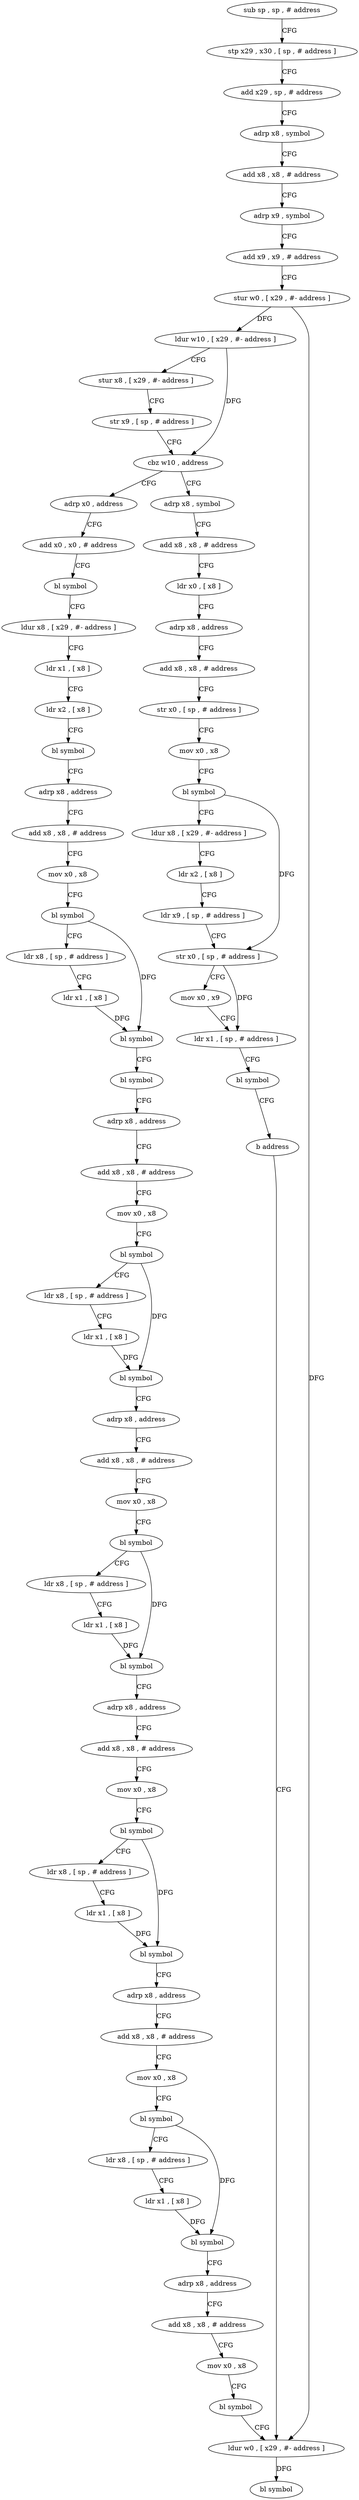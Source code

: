digraph "func" {
"4201388" [label = "sub sp , sp , # address" ]
"4201392" [label = "stp x29 , x30 , [ sp , # address ]" ]
"4201396" [label = "add x29 , sp , # address" ]
"4201400" [label = "adrp x8 , symbol" ]
"4201404" [label = "add x8 , x8 , # address" ]
"4201408" [label = "adrp x9 , symbol" ]
"4201412" [label = "add x9 , x9 , # address" ]
"4201416" [label = "stur w0 , [ x29 , #- address ]" ]
"4201420" [label = "ldur w10 , [ x29 , #- address ]" ]
"4201424" [label = "stur x8 , [ x29 , #- address ]" ]
"4201428" [label = "str x9 , [ sp , # address ]" ]
"4201432" [label = "cbz w10 , address" ]
"4201500" [label = "adrp x0 , address" ]
"4201436" [label = "adrp x8 , symbol" ]
"4201504" [label = "add x0 , x0 , # address" ]
"4201508" [label = "bl symbol" ]
"4201512" [label = "ldur x8 , [ x29 , #- address ]" ]
"4201516" [label = "ldr x1 , [ x8 ]" ]
"4201520" [label = "ldr x2 , [ x8 ]" ]
"4201524" [label = "bl symbol" ]
"4201528" [label = "adrp x8 , address" ]
"4201532" [label = "add x8 , x8 , # address" ]
"4201536" [label = "mov x0 , x8" ]
"4201540" [label = "bl symbol" ]
"4201544" [label = "ldr x8 , [ sp , # address ]" ]
"4201548" [label = "ldr x1 , [ x8 ]" ]
"4201552" [label = "bl symbol" ]
"4201556" [label = "bl symbol" ]
"4201560" [label = "adrp x8 , address" ]
"4201564" [label = "add x8 , x8 , # address" ]
"4201568" [label = "mov x0 , x8" ]
"4201572" [label = "bl symbol" ]
"4201576" [label = "ldr x8 , [ sp , # address ]" ]
"4201580" [label = "ldr x1 , [ x8 ]" ]
"4201584" [label = "bl symbol" ]
"4201588" [label = "adrp x8 , address" ]
"4201592" [label = "add x8 , x8 , # address" ]
"4201596" [label = "mov x0 , x8" ]
"4201600" [label = "bl symbol" ]
"4201604" [label = "ldr x8 , [ sp , # address ]" ]
"4201608" [label = "ldr x1 , [ x8 ]" ]
"4201612" [label = "bl symbol" ]
"4201616" [label = "adrp x8 , address" ]
"4201620" [label = "add x8 , x8 , # address" ]
"4201624" [label = "mov x0 , x8" ]
"4201628" [label = "bl symbol" ]
"4201632" [label = "ldr x8 , [ sp , # address ]" ]
"4201636" [label = "ldr x1 , [ x8 ]" ]
"4201640" [label = "bl symbol" ]
"4201644" [label = "adrp x8 , address" ]
"4201648" [label = "add x8 , x8 , # address" ]
"4201652" [label = "mov x0 , x8" ]
"4201656" [label = "bl symbol" ]
"4201660" [label = "ldr x8 , [ sp , # address ]" ]
"4201664" [label = "ldr x1 , [ x8 ]" ]
"4201668" [label = "bl symbol" ]
"4201672" [label = "adrp x8 , address" ]
"4201676" [label = "add x8 , x8 , # address" ]
"4201680" [label = "mov x0 , x8" ]
"4201684" [label = "bl symbol" ]
"4201688" [label = "ldur w0 , [ x29 , #- address ]" ]
"4201440" [label = "add x8 , x8 , # address" ]
"4201444" [label = "ldr x0 , [ x8 ]" ]
"4201448" [label = "adrp x8 , address" ]
"4201452" [label = "add x8 , x8 , # address" ]
"4201456" [label = "str x0 , [ sp , # address ]" ]
"4201460" [label = "mov x0 , x8" ]
"4201464" [label = "bl symbol" ]
"4201468" [label = "ldur x8 , [ x29 , #- address ]" ]
"4201472" [label = "ldr x2 , [ x8 ]" ]
"4201476" [label = "ldr x9 , [ sp , # address ]" ]
"4201480" [label = "str x0 , [ sp , # address ]" ]
"4201484" [label = "mov x0 , x9" ]
"4201488" [label = "ldr x1 , [ sp , # address ]" ]
"4201492" [label = "bl symbol" ]
"4201496" [label = "b address" ]
"4201692" [label = "bl symbol" ]
"4201388" -> "4201392" [ label = "CFG" ]
"4201392" -> "4201396" [ label = "CFG" ]
"4201396" -> "4201400" [ label = "CFG" ]
"4201400" -> "4201404" [ label = "CFG" ]
"4201404" -> "4201408" [ label = "CFG" ]
"4201408" -> "4201412" [ label = "CFG" ]
"4201412" -> "4201416" [ label = "CFG" ]
"4201416" -> "4201420" [ label = "DFG" ]
"4201416" -> "4201688" [ label = "DFG" ]
"4201420" -> "4201424" [ label = "CFG" ]
"4201420" -> "4201432" [ label = "DFG" ]
"4201424" -> "4201428" [ label = "CFG" ]
"4201428" -> "4201432" [ label = "CFG" ]
"4201432" -> "4201500" [ label = "CFG" ]
"4201432" -> "4201436" [ label = "CFG" ]
"4201500" -> "4201504" [ label = "CFG" ]
"4201436" -> "4201440" [ label = "CFG" ]
"4201504" -> "4201508" [ label = "CFG" ]
"4201508" -> "4201512" [ label = "CFG" ]
"4201512" -> "4201516" [ label = "CFG" ]
"4201516" -> "4201520" [ label = "CFG" ]
"4201520" -> "4201524" [ label = "CFG" ]
"4201524" -> "4201528" [ label = "CFG" ]
"4201528" -> "4201532" [ label = "CFG" ]
"4201532" -> "4201536" [ label = "CFG" ]
"4201536" -> "4201540" [ label = "CFG" ]
"4201540" -> "4201544" [ label = "CFG" ]
"4201540" -> "4201552" [ label = "DFG" ]
"4201544" -> "4201548" [ label = "CFG" ]
"4201548" -> "4201552" [ label = "DFG" ]
"4201552" -> "4201556" [ label = "CFG" ]
"4201556" -> "4201560" [ label = "CFG" ]
"4201560" -> "4201564" [ label = "CFG" ]
"4201564" -> "4201568" [ label = "CFG" ]
"4201568" -> "4201572" [ label = "CFG" ]
"4201572" -> "4201576" [ label = "CFG" ]
"4201572" -> "4201584" [ label = "DFG" ]
"4201576" -> "4201580" [ label = "CFG" ]
"4201580" -> "4201584" [ label = "DFG" ]
"4201584" -> "4201588" [ label = "CFG" ]
"4201588" -> "4201592" [ label = "CFG" ]
"4201592" -> "4201596" [ label = "CFG" ]
"4201596" -> "4201600" [ label = "CFG" ]
"4201600" -> "4201604" [ label = "CFG" ]
"4201600" -> "4201612" [ label = "DFG" ]
"4201604" -> "4201608" [ label = "CFG" ]
"4201608" -> "4201612" [ label = "DFG" ]
"4201612" -> "4201616" [ label = "CFG" ]
"4201616" -> "4201620" [ label = "CFG" ]
"4201620" -> "4201624" [ label = "CFG" ]
"4201624" -> "4201628" [ label = "CFG" ]
"4201628" -> "4201632" [ label = "CFG" ]
"4201628" -> "4201640" [ label = "DFG" ]
"4201632" -> "4201636" [ label = "CFG" ]
"4201636" -> "4201640" [ label = "DFG" ]
"4201640" -> "4201644" [ label = "CFG" ]
"4201644" -> "4201648" [ label = "CFG" ]
"4201648" -> "4201652" [ label = "CFG" ]
"4201652" -> "4201656" [ label = "CFG" ]
"4201656" -> "4201660" [ label = "CFG" ]
"4201656" -> "4201668" [ label = "DFG" ]
"4201660" -> "4201664" [ label = "CFG" ]
"4201664" -> "4201668" [ label = "DFG" ]
"4201668" -> "4201672" [ label = "CFG" ]
"4201672" -> "4201676" [ label = "CFG" ]
"4201676" -> "4201680" [ label = "CFG" ]
"4201680" -> "4201684" [ label = "CFG" ]
"4201684" -> "4201688" [ label = "CFG" ]
"4201688" -> "4201692" [ label = "DFG" ]
"4201440" -> "4201444" [ label = "CFG" ]
"4201444" -> "4201448" [ label = "CFG" ]
"4201448" -> "4201452" [ label = "CFG" ]
"4201452" -> "4201456" [ label = "CFG" ]
"4201456" -> "4201460" [ label = "CFG" ]
"4201460" -> "4201464" [ label = "CFG" ]
"4201464" -> "4201468" [ label = "CFG" ]
"4201464" -> "4201480" [ label = "DFG" ]
"4201468" -> "4201472" [ label = "CFG" ]
"4201472" -> "4201476" [ label = "CFG" ]
"4201476" -> "4201480" [ label = "CFG" ]
"4201480" -> "4201484" [ label = "CFG" ]
"4201480" -> "4201488" [ label = "DFG" ]
"4201484" -> "4201488" [ label = "CFG" ]
"4201488" -> "4201492" [ label = "CFG" ]
"4201492" -> "4201496" [ label = "CFG" ]
"4201496" -> "4201688" [ label = "CFG" ]
}

